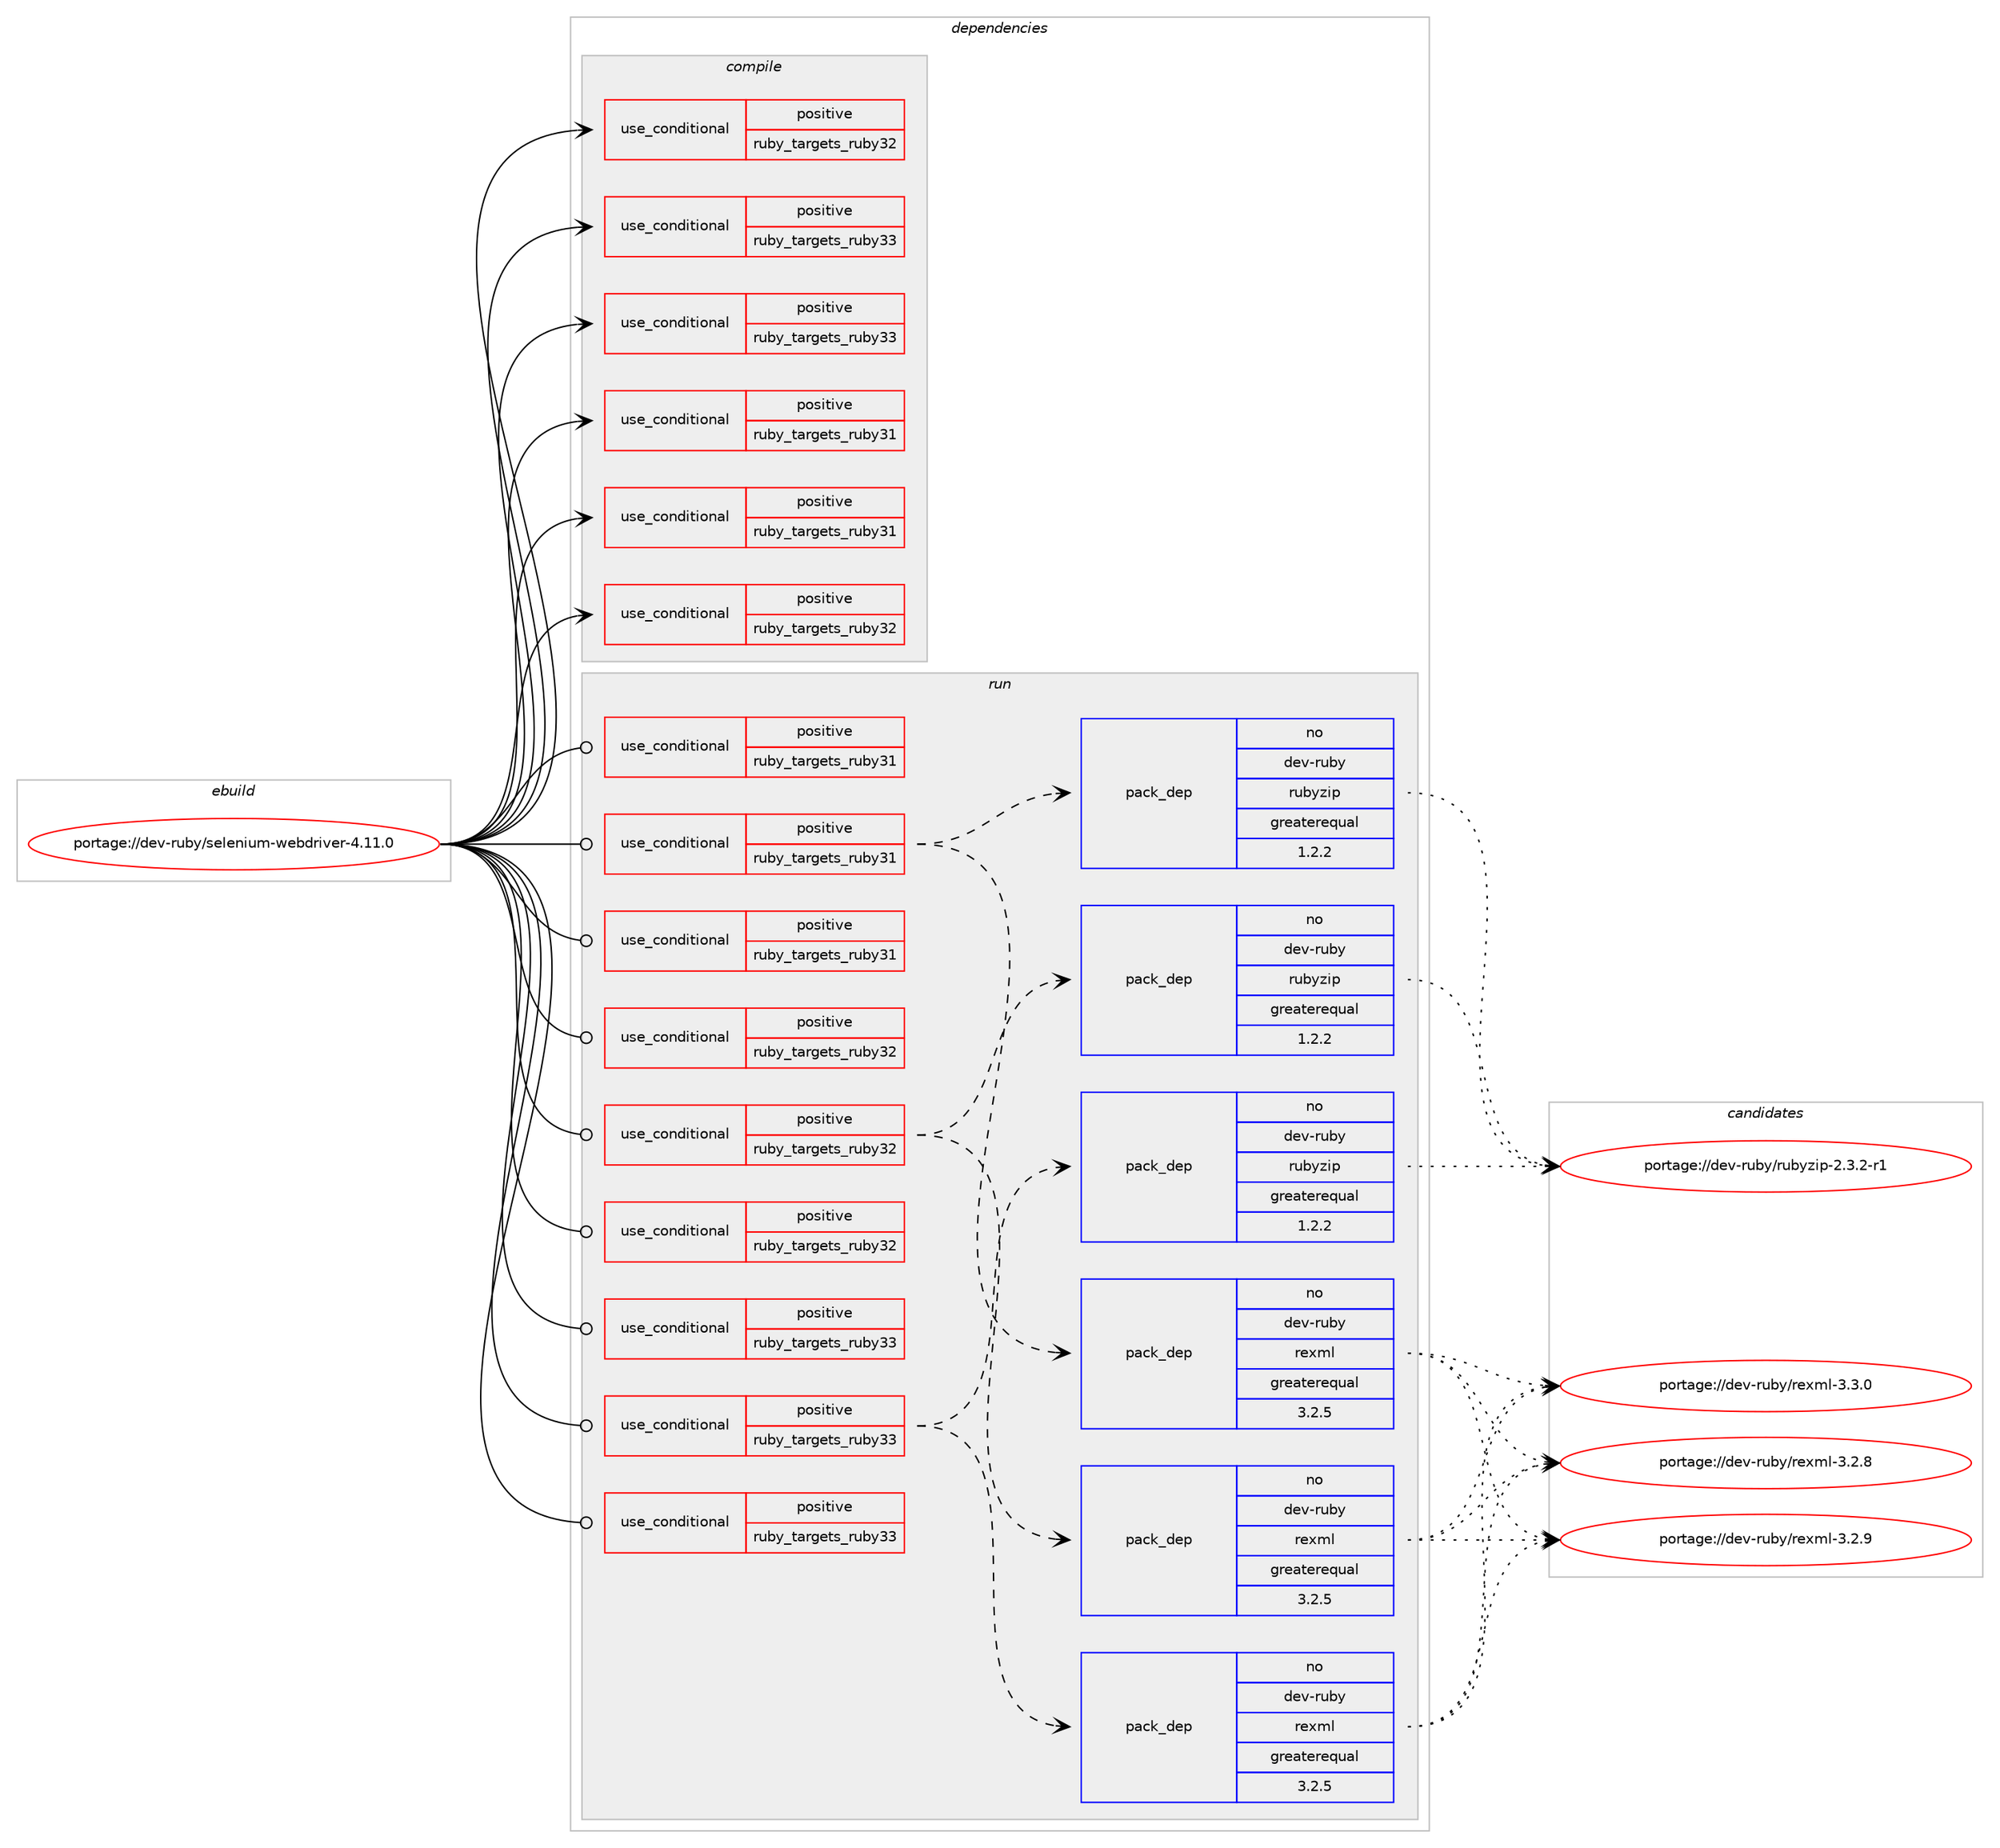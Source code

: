 digraph prolog {

# *************
# Graph options
# *************

newrank=true;
concentrate=true;
compound=true;
graph [rankdir=LR,fontname=Helvetica,fontsize=10,ranksep=1.5];#, ranksep=2.5, nodesep=0.2];
edge  [arrowhead=vee];
node  [fontname=Helvetica,fontsize=10];

# **********
# The ebuild
# **********

subgraph cluster_leftcol {
color=gray;
rank=same;
label=<<i>ebuild</i>>;
id [label="portage://dev-ruby/selenium-webdriver-4.11.0", color=red, width=4, href="../dev-ruby/selenium-webdriver-4.11.0.svg"];
}

# ****************
# The dependencies
# ****************

subgraph cluster_midcol {
color=gray;
label=<<i>dependencies</i>>;
subgraph cluster_compile {
fillcolor="#eeeeee";
style=filled;
label=<<i>compile</i>>;
subgraph cond54889 {
dependency103820 [label=<<TABLE BORDER="0" CELLBORDER="1" CELLSPACING="0" CELLPADDING="4"><TR><TD ROWSPAN="3" CELLPADDING="10">use_conditional</TD></TR><TR><TD>positive</TD></TR><TR><TD>ruby_targets_ruby31</TD></TR></TABLE>>, shape=none, color=red];
# *** BEGIN UNKNOWN DEPENDENCY TYPE (TODO) ***
# dependency103820 -> package_dependency(portage://dev-ruby/selenium-webdriver-4.11.0,install,no,dev-lang,ruby,none,[,,],[slot(3.1)],[])
# *** END UNKNOWN DEPENDENCY TYPE (TODO) ***

}
id:e -> dependency103820:w [weight=20,style="solid",arrowhead="vee"];
subgraph cond54890 {
dependency103821 [label=<<TABLE BORDER="0" CELLBORDER="1" CELLSPACING="0" CELLPADDING="4"><TR><TD ROWSPAN="3" CELLPADDING="10">use_conditional</TD></TR><TR><TD>positive</TD></TR><TR><TD>ruby_targets_ruby31</TD></TR></TABLE>>, shape=none, color=red];
# *** BEGIN UNKNOWN DEPENDENCY TYPE (TODO) ***
# dependency103821 -> package_dependency(portage://dev-ruby/selenium-webdriver-4.11.0,install,no,virtual,rubygems,none,[,,],[],[use(enable(ruby_targets_ruby31),negative)])
# *** END UNKNOWN DEPENDENCY TYPE (TODO) ***

}
id:e -> dependency103821:w [weight=20,style="solid",arrowhead="vee"];
subgraph cond54891 {
dependency103822 [label=<<TABLE BORDER="0" CELLBORDER="1" CELLSPACING="0" CELLPADDING="4"><TR><TD ROWSPAN="3" CELLPADDING="10">use_conditional</TD></TR><TR><TD>positive</TD></TR><TR><TD>ruby_targets_ruby32</TD></TR></TABLE>>, shape=none, color=red];
# *** BEGIN UNKNOWN DEPENDENCY TYPE (TODO) ***
# dependency103822 -> package_dependency(portage://dev-ruby/selenium-webdriver-4.11.0,install,no,dev-lang,ruby,none,[,,],[slot(3.2)],[])
# *** END UNKNOWN DEPENDENCY TYPE (TODO) ***

}
id:e -> dependency103822:w [weight=20,style="solid",arrowhead="vee"];
subgraph cond54892 {
dependency103823 [label=<<TABLE BORDER="0" CELLBORDER="1" CELLSPACING="0" CELLPADDING="4"><TR><TD ROWSPAN="3" CELLPADDING="10">use_conditional</TD></TR><TR><TD>positive</TD></TR><TR><TD>ruby_targets_ruby32</TD></TR></TABLE>>, shape=none, color=red];
# *** BEGIN UNKNOWN DEPENDENCY TYPE (TODO) ***
# dependency103823 -> package_dependency(portage://dev-ruby/selenium-webdriver-4.11.0,install,no,virtual,rubygems,none,[,,],[],[use(enable(ruby_targets_ruby32),negative)])
# *** END UNKNOWN DEPENDENCY TYPE (TODO) ***

}
id:e -> dependency103823:w [weight=20,style="solid",arrowhead="vee"];
subgraph cond54893 {
dependency103824 [label=<<TABLE BORDER="0" CELLBORDER="1" CELLSPACING="0" CELLPADDING="4"><TR><TD ROWSPAN="3" CELLPADDING="10">use_conditional</TD></TR><TR><TD>positive</TD></TR><TR><TD>ruby_targets_ruby33</TD></TR></TABLE>>, shape=none, color=red];
# *** BEGIN UNKNOWN DEPENDENCY TYPE (TODO) ***
# dependency103824 -> package_dependency(portage://dev-ruby/selenium-webdriver-4.11.0,install,no,dev-lang,ruby,none,[,,],[slot(3.3)],[])
# *** END UNKNOWN DEPENDENCY TYPE (TODO) ***

}
id:e -> dependency103824:w [weight=20,style="solid",arrowhead="vee"];
subgraph cond54894 {
dependency103825 [label=<<TABLE BORDER="0" CELLBORDER="1" CELLSPACING="0" CELLPADDING="4"><TR><TD ROWSPAN="3" CELLPADDING="10">use_conditional</TD></TR><TR><TD>positive</TD></TR><TR><TD>ruby_targets_ruby33</TD></TR></TABLE>>, shape=none, color=red];
# *** BEGIN UNKNOWN DEPENDENCY TYPE (TODO) ***
# dependency103825 -> package_dependency(portage://dev-ruby/selenium-webdriver-4.11.0,install,no,virtual,rubygems,none,[,,],[],[use(enable(ruby_targets_ruby33),negative)])
# *** END UNKNOWN DEPENDENCY TYPE (TODO) ***

}
id:e -> dependency103825:w [weight=20,style="solid",arrowhead="vee"];
}
subgraph cluster_compileandrun {
fillcolor="#eeeeee";
style=filled;
label=<<i>compile and run</i>>;
}
subgraph cluster_run {
fillcolor="#eeeeee";
style=filled;
label=<<i>run</i>>;
subgraph cond54895 {
dependency103826 [label=<<TABLE BORDER="0" CELLBORDER="1" CELLSPACING="0" CELLPADDING="4"><TR><TD ROWSPAN="3" CELLPADDING="10">use_conditional</TD></TR><TR><TD>positive</TD></TR><TR><TD>ruby_targets_ruby31</TD></TR></TABLE>>, shape=none, color=red];
# *** BEGIN UNKNOWN DEPENDENCY TYPE (TODO) ***
# dependency103826 -> package_dependency(portage://dev-ruby/selenium-webdriver-4.11.0,run,no,dev-lang,ruby,none,[,,],[slot(3.1)],[])
# *** END UNKNOWN DEPENDENCY TYPE (TODO) ***

}
id:e -> dependency103826:w [weight=20,style="solid",arrowhead="odot"];
subgraph cond54896 {
dependency103827 [label=<<TABLE BORDER="0" CELLBORDER="1" CELLSPACING="0" CELLPADDING="4"><TR><TD ROWSPAN="3" CELLPADDING="10">use_conditional</TD></TR><TR><TD>positive</TD></TR><TR><TD>ruby_targets_ruby31</TD></TR></TABLE>>, shape=none, color=red];
subgraph pack47562 {
dependency103828 [label=<<TABLE BORDER="0" CELLBORDER="1" CELLSPACING="0" CELLPADDING="4" WIDTH="220"><TR><TD ROWSPAN="6" CELLPADDING="30">pack_dep</TD></TR><TR><TD WIDTH="110">no</TD></TR><TR><TD>dev-ruby</TD></TR><TR><TD>rexml</TD></TR><TR><TD>greaterequal</TD></TR><TR><TD>3.2.5</TD></TR></TABLE>>, shape=none, color=blue];
}
dependency103827:e -> dependency103828:w [weight=20,style="dashed",arrowhead="vee"];
subgraph pack47563 {
dependency103829 [label=<<TABLE BORDER="0" CELLBORDER="1" CELLSPACING="0" CELLPADDING="4" WIDTH="220"><TR><TD ROWSPAN="6" CELLPADDING="30">pack_dep</TD></TR><TR><TD WIDTH="110">no</TD></TR><TR><TD>dev-ruby</TD></TR><TR><TD>rubyzip</TD></TR><TR><TD>greaterequal</TD></TR><TR><TD>1.2.2</TD></TR></TABLE>>, shape=none, color=blue];
}
dependency103827:e -> dependency103829:w [weight=20,style="dashed",arrowhead="vee"];
# *** BEGIN UNKNOWN DEPENDENCY TYPE (TODO) ***
# dependency103827 -> package_dependency(portage://dev-ruby/selenium-webdriver-4.11.0,run,no,dev-ruby,websocket,none,[,,],[slot(0)],[use(enable(ruby_targets_ruby31),negative)])
# *** END UNKNOWN DEPENDENCY TYPE (TODO) ***

}
id:e -> dependency103827:w [weight=20,style="solid",arrowhead="odot"];
subgraph cond54897 {
dependency103830 [label=<<TABLE BORDER="0" CELLBORDER="1" CELLSPACING="0" CELLPADDING="4"><TR><TD ROWSPAN="3" CELLPADDING="10">use_conditional</TD></TR><TR><TD>positive</TD></TR><TR><TD>ruby_targets_ruby31</TD></TR></TABLE>>, shape=none, color=red];
# *** BEGIN UNKNOWN DEPENDENCY TYPE (TODO) ***
# dependency103830 -> package_dependency(portage://dev-ruby/selenium-webdriver-4.11.0,run,no,virtual,rubygems,none,[,,],[],[use(enable(ruby_targets_ruby31),negative)])
# *** END UNKNOWN DEPENDENCY TYPE (TODO) ***

}
id:e -> dependency103830:w [weight=20,style="solid",arrowhead="odot"];
subgraph cond54898 {
dependency103831 [label=<<TABLE BORDER="0" CELLBORDER="1" CELLSPACING="0" CELLPADDING="4"><TR><TD ROWSPAN="3" CELLPADDING="10">use_conditional</TD></TR><TR><TD>positive</TD></TR><TR><TD>ruby_targets_ruby32</TD></TR></TABLE>>, shape=none, color=red];
# *** BEGIN UNKNOWN DEPENDENCY TYPE (TODO) ***
# dependency103831 -> package_dependency(portage://dev-ruby/selenium-webdriver-4.11.0,run,no,dev-lang,ruby,none,[,,],[slot(3.2)],[])
# *** END UNKNOWN DEPENDENCY TYPE (TODO) ***

}
id:e -> dependency103831:w [weight=20,style="solid",arrowhead="odot"];
subgraph cond54899 {
dependency103832 [label=<<TABLE BORDER="0" CELLBORDER="1" CELLSPACING="0" CELLPADDING="4"><TR><TD ROWSPAN="3" CELLPADDING="10">use_conditional</TD></TR><TR><TD>positive</TD></TR><TR><TD>ruby_targets_ruby32</TD></TR></TABLE>>, shape=none, color=red];
subgraph pack47564 {
dependency103833 [label=<<TABLE BORDER="0" CELLBORDER="1" CELLSPACING="0" CELLPADDING="4" WIDTH="220"><TR><TD ROWSPAN="6" CELLPADDING="30">pack_dep</TD></TR><TR><TD WIDTH="110">no</TD></TR><TR><TD>dev-ruby</TD></TR><TR><TD>rexml</TD></TR><TR><TD>greaterequal</TD></TR><TR><TD>3.2.5</TD></TR></TABLE>>, shape=none, color=blue];
}
dependency103832:e -> dependency103833:w [weight=20,style="dashed",arrowhead="vee"];
subgraph pack47565 {
dependency103834 [label=<<TABLE BORDER="0" CELLBORDER="1" CELLSPACING="0" CELLPADDING="4" WIDTH="220"><TR><TD ROWSPAN="6" CELLPADDING="30">pack_dep</TD></TR><TR><TD WIDTH="110">no</TD></TR><TR><TD>dev-ruby</TD></TR><TR><TD>rubyzip</TD></TR><TR><TD>greaterequal</TD></TR><TR><TD>1.2.2</TD></TR></TABLE>>, shape=none, color=blue];
}
dependency103832:e -> dependency103834:w [weight=20,style="dashed",arrowhead="vee"];
# *** BEGIN UNKNOWN DEPENDENCY TYPE (TODO) ***
# dependency103832 -> package_dependency(portage://dev-ruby/selenium-webdriver-4.11.0,run,no,dev-ruby,websocket,none,[,,],[slot(0)],[use(enable(ruby_targets_ruby32),negative)])
# *** END UNKNOWN DEPENDENCY TYPE (TODO) ***

}
id:e -> dependency103832:w [weight=20,style="solid",arrowhead="odot"];
subgraph cond54900 {
dependency103835 [label=<<TABLE BORDER="0" CELLBORDER="1" CELLSPACING="0" CELLPADDING="4"><TR><TD ROWSPAN="3" CELLPADDING="10">use_conditional</TD></TR><TR><TD>positive</TD></TR><TR><TD>ruby_targets_ruby32</TD></TR></TABLE>>, shape=none, color=red];
# *** BEGIN UNKNOWN DEPENDENCY TYPE (TODO) ***
# dependency103835 -> package_dependency(portage://dev-ruby/selenium-webdriver-4.11.0,run,no,virtual,rubygems,none,[,,],[],[use(enable(ruby_targets_ruby32),negative)])
# *** END UNKNOWN DEPENDENCY TYPE (TODO) ***

}
id:e -> dependency103835:w [weight=20,style="solid",arrowhead="odot"];
subgraph cond54901 {
dependency103836 [label=<<TABLE BORDER="0" CELLBORDER="1" CELLSPACING="0" CELLPADDING="4"><TR><TD ROWSPAN="3" CELLPADDING="10">use_conditional</TD></TR><TR><TD>positive</TD></TR><TR><TD>ruby_targets_ruby33</TD></TR></TABLE>>, shape=none, color=red];
# *** BEGIN UNKNOWN DEPENDENCY TYPE (TODO) ***
# dependency103836 -> package_dependency(portage://dev-ruby/selenium-webdriver-4.11.0,run,no,dev-lang,ruby,none,[,,],[slot(3.3)],[])
# *** END UNKNOWN DEPENDENCY TYPE (TODO) ***

}
id:e -> dependency103836:w [weight=20,style="solid",arrowhead="odot"];
subgraph cond54902 {
dependency103837 [label=<<TABLE BORDER="0" CELLBORDER="1" CELLSPACING="0" CELLPADDING="4"><TR><TD ROWSPAN="3" CELLPADDING="10">use_conditional</TD></TR><TR><TD>positive</TD></TR><TR><TD>ruby_targets_ruby33</TD></TR></TABLE>>, shape=none, color=red];
subgraph pack47566 {
dependency103838 [label=<<TABLE BORDER="0" CELLBORDER="1" CELLSPACING="0" CELLPADDING="4" WIDTH="220"><TR><TD ROWSPAN="6" CELLPADDING="30">pack_dep</TD></TR><TR><TD WIDTH="110">no</TD></TR><TR><TD>dev-ruby</TD></TR><TR><TD>rexml</TD></TR><TR><TD>greaterequal</TD></TR><TR><TD>3.2.5</TD></TR></TABLE>>, shape=none, color=blue];
}
dependency103837:e -> dependency103838:w [weight=20,style="dashed",arrowhead="vee"];
subgraph pack47567 {
dependency103839 [label=<<TABLE BORDER="0" CELLBORDER="1" CELLSPACING="0" CELLPADDING="4" WIDTH="220"><TR><TD ROWSPAN="6" CELLPADDING="30">pack_dep</TD></TR><TR><TD WIDTH="110">no</TD></TR><TR><TD>dev-ruby</TD></TR><TR><TD>rubyzip</TD></TR><TR><TD>greaterequal</TD></TR><TR><TD>1.2.2</TD></TR></TABLE>>, shape=none, color=blue];
}
dependency103837:e -> dependency103839:w [weight=20,style="dashed",arrowhead="vee"];
# *** BEGIN UNKNOWN DEPENDENCY TYPE (TODO) ***
# dependency103837 -> package_dependency(portage://dev-ruby/selenium-webdriver-4.11.0,run,no,dev-ruby,websocket,none,[,,],[slot(0)],[use(enable(ruby_targets_ruby33),negative)])
# *** END UNKNOWN DEPENDENCY TYPE (TODO) ***

}
id:e -> dependency103837:w [weight=20,style="solid",arrowhead="odot"];
subgraph cond54903 {
dependency103840 [label=<<TABLE BORDER="0" CELLBORDER="1" CELLSPACING="0" CELLPADDING="4"><TR><TD ROWSPAN="3" CELLPADDING="10">use_conditional</TD></TR><TR><TD>positive</TD></TR><TR><TD>ruby_targets_ruby33</TD></TR></TABLE>>, shape=none, color=red];
# *** BEGIN UNKNOWN DEPENDENCY TYPE (TODO) ***
# dependency103840 -> package_dependency(portage://dev-ruby/selenium-webdriver-4.11.0,run,no,virtual,rubygems,none,[,,],[],[use(enable(ruby_targets_ruby33),negative)])
# *** END UNKNOWN DEPENDENCY TYPE (TODO) ***

}
id:e -> dependency103840:w [weight=20,style="solid",arrowhead="odot"];
}
}

# **************
# The candidates
# **************

subgraph cluster_choices {
rank=same;
color=gray;
label=<<i>candidates</i>>;

subgraph choice47562 {
color=black;
nodesep=1;
choice100101118451141179812147114101120109108455146504656 [label="portage://dev-ruby/rexml-3.2.8", color=red, width=4,href="../dev-ruby/rexml-3.2.8.svg"];
choice100101118451141179812147114101120109108455146504657 [label="portage://dev-ruby/rexml-3.2.9", color=red, width=4,href="../dev-ruby/rexml-3.2.9.svg"];
choice100101118451141179812147114101120109108455146514648 [label="portage://dev-ruby/rexml-3.3.0", color=red, width=4,href="../dev-ruby/rexml-3.3.0.svg"];
dependency103828:e -> choice100101118451141179812147114101120109108455146504656:w [style=dotted,weight="100"];
dependency103828:e -> choice100101118451141179812147114101120109108455146504657:w [style=dotted,weight="100"];
dependency103828:e -> choice100101118451141179812147114101120109108455146514648:w [style=dotted,weight="100"];
}
subgraph choice47563 {
color=black;
nodesep=1;
choice100101118451141179812147114117981211221051124550465146504511449 [label="portage://dev-ruby/rubyzip-2.3.2-r1", color=red, width=4,href="../dev-ruby/rubyzip-2.3.2-r1.svg"];
dependency103829:e -> choice100101118451141179812147114117981211221051124550465146504511449:w [style=dotted,weight="100"];
}
subgraph choice47564 {
color=black;
nodesep=1;
choice100101118451141179812147114101120109108455146504656 [label="portage://dev-ruby/rexml-3.2.8", color=red, width=4,href="../dev-ruby/rexml-3.2.8.svg"];
choice100101118451141179812147114101120109108455146504657 [label="portage://dev-ruby/rexml-3.2.9", color=red, width=4,href="../dev-ruby/rexml-3.2.9.svg"];
choice100101118451141179812147114101120109108455146514648 [label="portage://dev-ruby/rexml-3.3.0", color=red, width=4,href="../dev-ruby/rexml-3.3.0.svg"];
dependency103833:e -> choice100101118451141179812147114101120109108455146504656:w [style=dotted,weight="100"];
dependency103833:e -> choice100101118451141179812147114101120109108455146504657:w [style=dotted,weight="100"];
dependency103833:e -> choice100101118451141179812147114101120109108455146514648:w [style=dotted,weight="100"];
}
subgraph choice47565 {
color=black;
nodesep=1;
choice100101118451141179812147114117981211221051124550465146504511449 [label="portage://dev-ruby/rubyzip-2.3.2-r1", color=red, width=4,href="../dev-ruby/rubyzip-2.3.2-r1.svg"];
dependency103834:e -> choice100101118451141179812147114117981211221051124550465146504511449:w [style=dotted,weight="100"];
}
subgraph choice47566 {
color=black;
nodesep=1;
choice100101118451141179812147114101120109108455146504656 [label="portage://dev-ruby/rexml-3.2.8", color=red, width=4,href="../dev-ruby/rexml-3.2.8.svg"];
choice100101118451141179812147114101120109108455146504657 [label="portage://dev-ruby/rexml-3.2.9", color=red, width=4,href="../dev-ruby/rexml-3.2.9.svg"];
choice100101118451141179812147114101120109108455146514648 [label="portage://dev-ruby/rexml-3.3.0", color=red, width=4,href="../dev-ruby/rexml-3.3.0.svg"];
dependency103838:e -> choice100101118451141179812147114101120109108455146504656:w [style=dotted,weight="100"];
dependency103838:e -> choice100101118451141179812147114101120109108455146504657:w [style=dotted,weight="100"];
dependency103838:e -> choice100101118451141179812147114101120109108455146514648:w [style=dotted,weight="100"];
}
subgraph choice47567 {
color=black;
nodesep=1;
choice100101118451141179812147114117981211221051124550465146504511449 [label="portage://dev-ruby/rubyzip-2.3.2-r1", color=red, width=4,href="../dev-ruby/rubyzip-2.3.2-r1.svg"];
dependency103839:e -> choice100101118451141179812147114117981211221051124550465146504511449:w [style=dotted,weight="100"];
}
}

}

